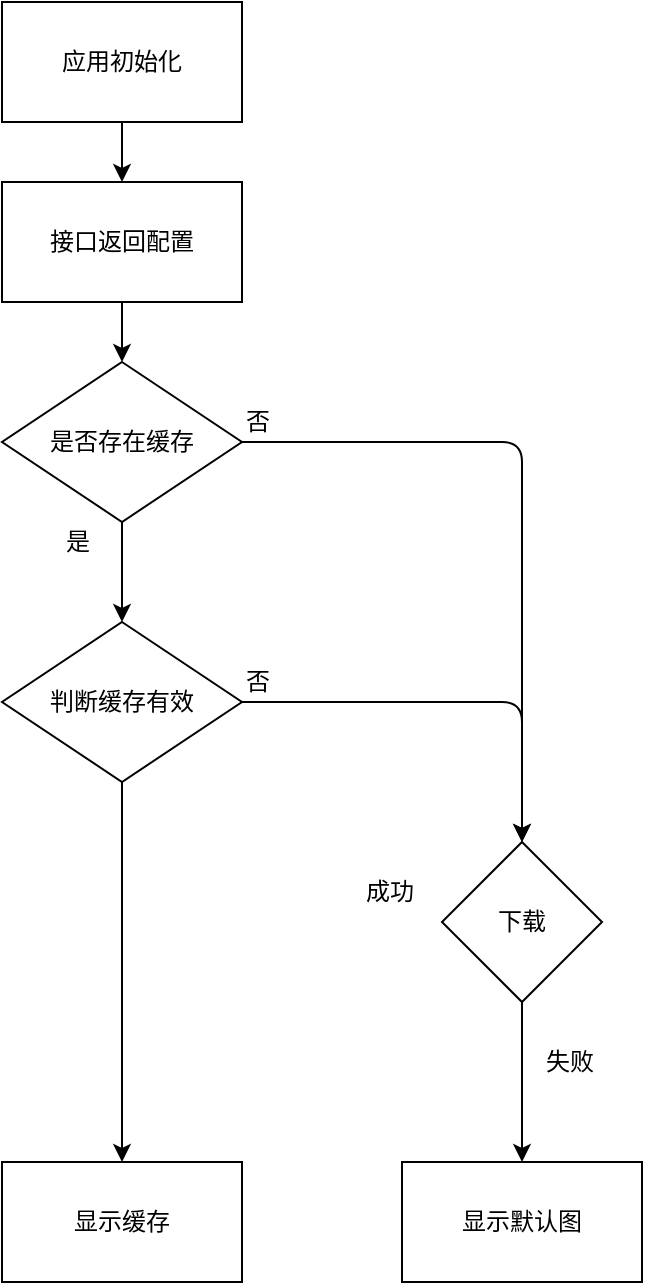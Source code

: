 <mxfile version="11.0.8" type="github"><diagram id="Av-IHMT5Xzm4aiiN9Ryq" name="Page-1"><mxGraphModel dx="988" dy="637" grid="1" gridSize="10" guides="1" tooltips="1" connect="1" arrows="1" fold="1" page="1" pageScale="1" pageWidth="827" pageHeight="1169" math="0" shadow="0"><root><mxCell id="0"/><mxCell id="1" parent="0"/><mxCell id="tXEbZ64m0D1ujOn4RVzD-1" value="应用初始化" style="rounded=0;whiteSpace=wrap;html=1;" parent="1" vertex="1"><mxGeometry x="190" y="20" width="120" height="60" as="geometry"/></mxCell><mxCell id="tXEbZ64m0D1ujOn4RVzD-2" value="是否存在缓存" style="rhombus;whiteSpace=wrap;html=1;" parent="1" vertex="1"><mxGeometry x="190" y="200" width="120" height="80" as="geometry"/></mxCell><mxCell id="tXEbZ64m0D1ujOn4RVzD-3" value="" style="endArrow=classic;html=1;exitX=0.5;exitY=1;exitDx=0;exitDy=0;entryX=0.5;entryY=0;entryDx=0;entryDy=0;" parent="1" source="tXEbZ64m0D1ujOn4RVzD-1" target="cP8PxudESQkfHD-K65UT-2" edge="1"><mxGeometry width="50" height="50" relative="1" as="geometry"><mxPoint x="190" y="350" as="sourcePoint"/><mxPoint x="250" y="130" as="targetPoint"/></mxGeometry></mxCell><mxCell id="tXEbZ64m0D1ujOn4RVzD-4" value="" style="endArrow=classic;html=1;exitX=0.5;exitY=1;exitDx=0;exitDy=0;" parent="1" source="tXEbZ64m0D1ujOn4RVzD-2" edge="1"><mxGeometry width="50" height="50" relative="1" as="geometry"><mxPoint x="190" y="350" as="sourcePoint"/><mxPoint x="250" y="330" as="targetPoint"/></mxGeometry></mxCell><mxCell id="tXEbZ64m0D1ujOn4RVzD-5" value="是" style="text;html=1;resizable=0;points=[];autosize=1;align=left;verticalAlign=top;spacingTop=-4;" parent="1" vertex="1"><mxGeometry x="220" y="280" width="30" height="20" as="geometry"/></mxCell><mxCell id="tXEbZ64m0D1ujOn4RVzD-6" value="否" style="text;html=1;resizable=0;points=[];autosize=1;align=left;verticalAlign=top;spacingTop=-4;" parent="1" vertex="1"><mxGeometry x="310" y="220" width="30" height="20" as="geometry"/></mxCell><mxCell id="cP8PxudESQkfHD-K65UT-1" value="" style="endArrow=classic;html=1;exitX=1;exitY=0.5;exitDx=0;exitDy=0;entryX=0.5;entryY=0;entryDx=0;entryDy=0;" edge="1" parent="1" source="tXEbZ64m0D1ujOn4RVzD-2" target="cP8PxudESQkfHD-K65UT-14"><mxGeometry width="50" height="50" relative="1" as="geometry"><mxPoint x="300" y="270" as="sourcePoint"/><mxPoint x="450" y="450" as="targetPoint"/><Array as="points"><mxPoint x="390" y="240"/><mxPoint x="450" y="240"/></Array></mxGeometry></mxCell><mxCell id="cP8PxudESQkfHD-K65UT-2" value="接口返回配置" style="rounded=0;whiteSpace=wrap;html=1;" vertex="1" parent="1"><mxGeometry x="190" y="110" width="120" height="60" as="geometry"/></mxCell><mxCell id="cP8PxudESQkfHD-K65UT-3" value="" style="endArrow=classic;html=1;exitX=0.5;exitY=1;exitDx=0;exitDy=0;entryX=0.5;entryY=0;entryDx=0;entryDy=0;" edge="1" parent="1" source="cP8PxudESQkfHD-K65UT-2" target="tXEbZ64m0D1ujOn4RVzD-2"><mxGeometry width="50" height="50" relative="1" as="geometry"><mxPoint x="190" y="460" as="sourcePoint"/><mxPoint x="250" y="210" as="targetPoint"/></mxGeometry></mxCell><mxCell id="cP8PxudESQkfHD-K65UT-4" value="判断缓存有效" style="rhombus;whiteSpace=wrap;html=1;" vertex="1" parent="1"><mxGeometry x="190" y="330" width="120" height="80" as="geometry"/></mxCell><mxCell id="cP8PxudESQkfHD-K65UT-7" value="否" style="text;html=1;resizable=0;points=[];autosize=1;align=left;verticalAlign=top;spacingTop=-4;" vertex="1" parent="1"><mxGeometry x="310" y="350" width="30" height="20" as="geometry"/></mxCell><mxCell id="cP8PxudESQkfHD-K65UT-8" value="" style="endArrow=classic;html=1;exitX=0.5;exitY=1;exitDx=0;exitDy=0;entryX=0.5;entryY=0;entryDx=0;entryDy=0;" edge="1" parent="1" source="cP8PxudESQkfHD-K65UT-4" target="cP8PxudESQkfHD-K65UT-13"><mxGeometry width="50" height="50" relative="1" as="geometry"><mxPoint x="260" y="290" as="sourcePoint"/><mxPoint x="250" y="500" as="targetPoint"/></mxGeometry></mxCell><mxCell id="cP8PxudESQkfHD-K65UT-13" value="显示缓存" style="rounded=0;whiteSpace=wrap;html=1;" vertex="1" parent="1"><mxGeometry x="190" y="600" width="120" height="60" as="geometry"/></mxCell><mxCell id="cP8PxudESQkfHD-K65UT-21" style="edgeStyle=orthogonalEdgeStyle;rounded=0;orthogonalLoop=1;jettySize=auto;html=1;entryX=0.5;entryY=0;entryDx=0;entryDy=0;" edge="1" parent="1" source="cP8PxudESQkfHD-K65UT-14" target="cP8PxudESQkfHD-K65UT-20"><mxGeometry relative="1" as="geometry"/></mxCell><mxCell id="cP8PxudESQkfHD-K65UT-14" value="下载" style="rhombus;whiteSpace=wrap;html=1;" vertex="1" parent="1"><mxGeometry x="410" y="440" width="80" height="80" as="geometry"/></mxCell><mxCell id="cP8PxudESQkfHD-K65UT-16" value="成功" style="text;html=1;resizable=0;points=[];autosize=1;align=left;verticalAlign=top;spacingTop=-4;" vertex="1" parent="1"><mxGeometry x="370" y="455" width="40" height="20" as="geometry"/></mxCell><mxCell id="cP8PxudESQkfHD-K65UT-20" value="显示默认图" style="rounded=0;whiteSpace=wrap;html=1;" vertex="1" parent="1"><mxGeometry x="390" y="600" width="120" height="60" as="geometry"/></mxCell><mxCell id="cP8PxudESQkfHD-K65UT-22" value="失败&amp;nbsp;" style="text;html=1;resizable=0;points=[];autosize=1;align=left;verticalAlign=top;spacingTop=-4;" vertex="1" parent="1"><mxGeometry x="460" y="540" width="40" height="20" as="geometry"/></mxCell><mxCell id="cP8PxudESQkfHD-K65UT-24" value="" style="endArrow=classic;html=1;exitX=1;exitY=0.5;exitDx=0;exitDy=0;entryX=0.5;entryY=0;entryDx=0;entryDy=0;" edge="1" parent="1" source="cP8PxudESQkfHD-K65UT-4" target="cP8PxudESQkfHD-K65UT-14"><mxGeometry width="50" height="50" relative="1" as="geometry"><mxPoint x="330" y="260" as="sourcePoint"/><mxPoint x="470" y="460" as="targetPoint"/><Array as="points"><mxPoint x="450" y="370"/></Array></mxGeometry></mxCell></root></mxGraphModel></diagram></mxfile>